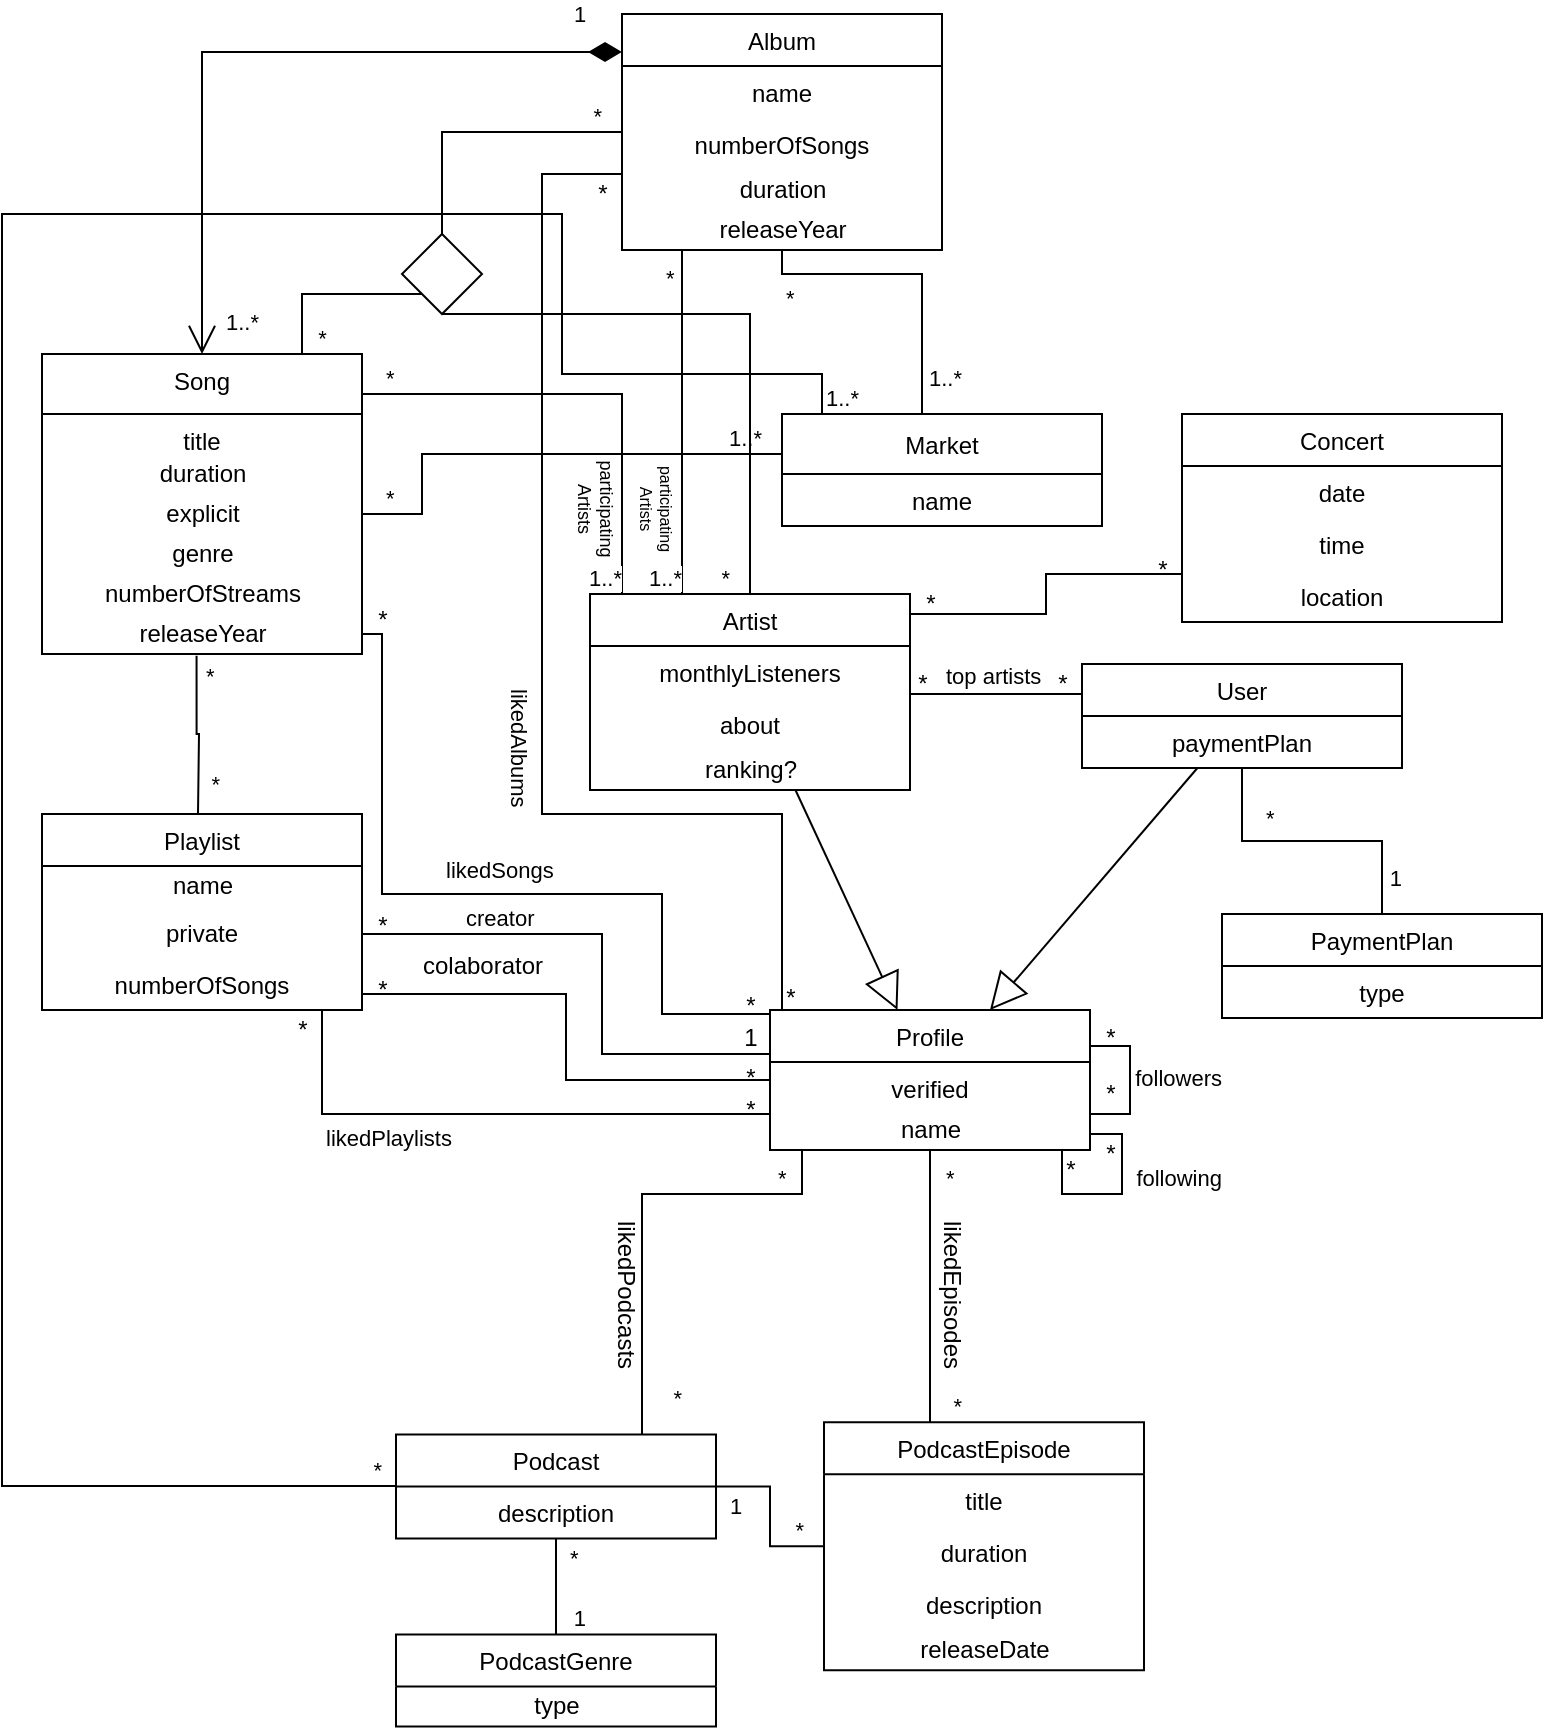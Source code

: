 <mxfile version="15.7.3" type="github">
  <diagram id="C5RBs43oDa-KdzZeNtuy" name="Page-1">
    <mxGraphModel dx="513" dy="275" grid="1" gridSize="10" guides="1" tooltips="1" connect="1" arrows="1" fold="1" page="1" pageScale="1" pageWidth="827" pageHeight="1169" math="0" shadow="0">
      <root>
        <mxCell id="WIyWlLk6GJQsqaUBKTNV-0" />
        <mxCell id="WIyWlLk6GJQsqaUBKTNV-1" parent="WIyWlLk6GJQsqaUBKTNV-0" />
        <mxCell id="zkfFHV4jXpPFQw0GAbJ--0" value="Song" style="swimlane;fontStyle=0;align=center;verticalAlign=top;childLayout=stackLayout;horizontal=1;startSize=30;horizontalStack=0;resizeParent=1;resizeLast=0;collapsible=1;marginBottom=0;rounded=0;shadow=0;strokeWidth=1;" parent="WIyWlLk6GJQsqaUBKTNV-1" vertex="1">
          <mxGeometry x="50" y="240" width="160" height="150" as="geometry">
            <mxRectangle x="40" y="40" width="160" height="26" as="alternateBounds" />
          </mxGeometry>
        </mxCell>
        <mxCell id="zkfFHV4jXpPFQw0GAbJ--1" value="title" style="text;align=center;verticalAlign=top;spacingLeft=4;spacingRight=4;overflow=hidden;rotatable=0;points=[[0,0.5],[1,0.5]];portConstraint=eastwest;" parent="zkfFHV4jXpPFQw0GAbJ--0" vertex="1">
          <mxGeometry y="30" width="160" height="20" as="geometry" />
        </mxCell>
        <mxCell id="M-XK-t2GSOMbPkWvGWRD-0" value="duration" style="text;html=1;align=center;verticalAlign=middle;resizable=0;points=[];autosize=1;strokeColor=none;fillColor=none;" vertex="1" parent="zkfFHV4jXpPFQw0GAbJ--0">
          <mxGeometry y="50" width="160" height="20" as="geometry" />
        </mxCell>
        <mxCell id="M-XK-t2GSOMbPkWvGWRD-2" value="explicit" style="text;html=1;align=center;verticalAlign=middle;resizable=0;points=[];autosize=1;strokeColor=none;fillColor=none;" vertex="1" parent="zkfFHV4jXpPFQw0GAbJ--0">
          <mxGeometry y="70" width="160" height="20" as="geometry" />
        </mxCell>
        <mxCell id="M-XK-t2GSOMbPkWvGWRD-3" value="genre" style="text;html=1;align=center;verticalAlign=middle;resizable=0;points=[];autosize=1;strokeColor=none;fillColor=none;" vertex="1" parent="zkfFHV4jXpPFQw0GAbJ--0">
          <mxGeometry y="90" width="160" height="20" as="geometry" />
        </mxCell>
        <mxCell id="M-XK-t2GSOMbPkWvGWRD-4" value="numberOfStreams" style="text;html=1;align=center;verticalAlign=middle;resizable=0;points=[];autosize=1;strokeColor=none;fillColor=none;" vertex="1" parent="zkfFHV4jXpPFQw0GAbJ--0">
          <mxGeometry y="110" width="160" height="20" as="geometry" />
        </mxCell>
        <mxCell id="M-XK-t2GSOMbPkWvGWRD-29" value="releaseYear" style="text;html=1;align=center;verticalAlign=middle;resizable=0;points=[];autosize=1;strokeColor=none;fillColor=none;" vertex="1" parent="zkfFHV4jXpPFQw0GAbJ--0">
          <mxGeometry y="130" width="160" height="20" as="geometry" />
        </mxCell>
        <mxCell id="M-XK-t2GSOMbPkWvGWRD-7" value="Market" style="swimlane;fontStyle=0;childLayout=stackLayout;horizontal=1;startSize=30;fillColor=none;horizontalStack=0;resizeParent=1;resizeParentMax=0;resizeLast=0;collapsible=1;marginBottom=0;align=center;" vertex="1" parent="WIyWlLk6GJQsqaUBKTNV-1">
          <mxGeometry x="420" y="270" width="160" height="56" as="geometry" />
        </mxCell>
        <mxCell id="M-XK-t2GSOMbPkWvGWRD-8" value="name" style="text;strokeColor=none;fillColor=none;align=center;verticalAlign=top;spacingLeft=4;spacingRight=4;overflow=hidden;rotatable=0;points=[[0,0.5],[1,0.5]];portConstraint=eastwest;" vertex="1" parent="M-XK-t2GSOMbPkWvGWRD-7">
          <mxGeometry y="30" width="160" height="26" as="geometry" />
        </mxCell>
        <mxCell id="M-XK-t2GSOMbPkWvGWRD-13" value="Album" style="swimlane;fontStyle=0;childLayout=stackLayout;horizontal=1;startSize=26;fillColor=none;horizontalStack=0;resizeParent=1;resizeParentMax=0;resizeLast=0;collapsible=1;marginBottom=0;align=center;" vertex="1" parent="WIyWlLk6GJQsqaUBKTNV-1">
          <mxGeometry x="340" y="70" width="160" height="118" as="geometry">
            <mxRectangle x="240" y="120" width="70" height="90" as="alternateBounds" />
          </mxGeometry>
        </mxCell>
        <mxCell id="M-XK-t2GSOMbPkWvGWRD-14" value="name" style="text;strokeColor=none;fillColor=none;align=center;verticalAlign=top;spacingLeft=4;spacingRight=4;overflow=hidden;rotatable=0;points=[[0,0.5],[1,0.5]];portConstraint=eastwest;" vertex="1" parent="M-XK-t2GSOMbPkWvGWRD-13">
          <mxGeometry y="26" width="160" height="26" as="geometry" />
        </mxCell>
        <mxCell id="M-XK-t2GSOMbPkWvGWRD-15" value="numberOfSongs" style="text;strokeColor=none;fillColor=none;align=center;verticalAlign=top;spacingLeft=4;spacingRight=4;overflow=hidden;rotatable=0;points=[[0,0.5],[1,0.5]];portConstraint=eastwest;" vertex="1" parent="M-XK-t2GSOMbPkWvGWRD-13">
          <mxGeometry y="52" width="160" height="26" as="geometry" />
        </mxCell>
        <mxCell id="M-XK-t2GSOMbPkWvGWRD-27" value="duration" style="text;html=1;align=center;verticalAlign=middle;resizable=0;points=[];autosize=1;strokeColor=none;fillColor=none;" vertex="1" parent="M-XK-t2GSOMbPkWvGWRD-13">
          <mxGeometry y="78" width="160" height="20" as="geometry" />
        </mxCell>
        <mxCell id="M-XK-t2GSOMbPkWvGWRD-30" value="releaseYear" style="text;html=1;align=center;verticalAlign=middle;resizable=0;points=[];autosize=1;strokeColor=none;fillColor=none;" vertex="1" parent="M-XK-t2GSOMbPkWvGWRD-13">
          <mxGeometry y="98" width="160" height="20" as="geometry" />
        </mxCell>
        <mxCell id="M-XK-t2GSOMbPkWvGWRD-18" value="Profile" style="swimlane;fontStyle=0;childLayout=stackLayout;horizontal=1;startSize=26;fillColor=none;horizontalStack=0;resizeParent=1;resizeParentMax=0;resizeLast=0;collapsible=1;marginBottom=0;align=center;" vertex="1" parent="WIyWlLk6GJQsqaUBKTNV-1">
          <mxGeometry x="414" y="568" width="160" height="70" as="geometry" />
        </mxCell>
        <mxCell id="M-XK-t2GSOMbPkWvGWRD-19" value="verified" style="text;strokeColor=none;fillColor=none;align=center;verticalAlign=top;spacingLeft=4;spacingRight=4;overflow=hidden;rotatable=0;points=[[0,0.5],[1,0.5]];portConstraint=eastwest;" vertex="1" parent="M-XK-t2GSOMbPkWvGWRD-18">
          <mxGeometry y="26" width="160" height="24" as="geometry" />
        </mxCell>
        <mxCell id="M-XK-t2GSOMbPkWvGWRD-26" value="name" style="text;html=1;align=center;verticalAlign=middle;resizable=0;points=[];autosize=1;strokeColor=none;fillColor=none;" vertex="1" parent="M-XK-t2GSOMbPkWvGWRD-18">
          <mxGeometry y="50" width="160" height="20" as="geometry" />
        </mxCell>
        <mxCell id="M-XK-t2GSOMbPkWvGWRD-22" value="Artist" style="swimlane;fontStyle=0;childLayout=stackLayout;horizontal=1;startSize=26;fillColor=none;horizontalStack=0;resizeParent=1;resizeParentMax=0;resizeLast=0;collapsible=1;marginBottom=0;align=center;" vertex="1" parent="WIyWlLk6GJQsqaUBKTNV-1">
          <mxGeometry x="324" y="360" width="160" height="98" as="geometry" />
        </mxCell>
        <mxCell id="M-XK-t2GSOMbPkWvGWRD-24" value="monthlyListeners" style="text;strokeColor=none;fillColor=none;align=center;verticalAlign=top;spacingLeft=4;spacingRight=4;overflow=hidden;rotatable=0;points=[[0,0.5],[1,0.5]];portConstraint=eastwest;" vertex="1" parent="M-XK-t2GSOMbPkWvGWRD-22">
          <mxGeometry y="26" width="160" height="26" as="geometry" />
        </mxCell>
        <mxCell id="M-XK-t2GSOMbPkWvGWRD-25" value="about" style="text;strokeColor=none;fillColor=none;align=center;verticalAlign=top;spacingLeft=4;spacingRight=4;overflow=hidden;rotatable=0;points=[[0,0.5],[1,0.5]];portConstraint=eastwest;" vertex="1" parent="M-XK-t2GSOMbPkWvGWRD-22">
          <mxGeometry y="52" width="160" height="26" as="geometry" />
        </mxCell>
        <mxCell id="M-XK-t2GSOMbPkWvGWRD-40" value="ranking?" style="text;html=1;align=center;verticalAlign=middle;resizable=0;points=[];autosize=1;strokeColor=none;fillColor=none;" vertex="1" parent="M-XK-t2GSOMbPkWvGWRD-22">
          <mxGeometry y="78" width="160" height="20" as="geometry" />
        </mxCell>
        <mxCell id="M-XK-t2GSOMbPkWvGWRD-36" value="User" style="swimlane;fontStyle=0;childLayout=stackLayout;horizontal=1;startSize=26;fillColor=none;horizontalStack=0;resizeParent=1;resizeParentMax=0;resizeLast=0;collapsible=1;marginBottom=0;align=center;" vertex="1" parent="WIyWlLk6GJQsqaUBKTNV-1">
          <mxGeometry x="570" y="395" width="160" height="52" as="geometry" />
        </mxCell>
        <mxCell id="M-XK-t2GSOMbPkWvGWRD-37" value="paymentPlan" style="text;strokeColor=none;fillColor=none;align=center;verticalAlign=top;spacingLeft=4;spacingRight=4;overflow=hidden;rotatable=0;points=[[0,0.5],[1,0.5]];portConstraint=eastwest;" vertex="1" parent="M-XK-t2GSOMbPkWvGWRD-36">
          <mxGeometry y="26" width="160" height="26" as="geometry" />
        </mxCell>
        <mxCell id="M-XK-t2GSOMbPkWvGWRD-44" value="Concert" style="swimlane;fontStyle=0;childLayout=stackLayout;horizontal=1;startSize=26;fillColor=none;horizontalStack=0;resizeParent=1;resizeParentMax=0;resizeLast=0;collapsible=1;marginBottom=0;align=center;" vertex="1" parent="WIyWlLk6GJQsqaUBKTNV-1">
          <mxGeometry x="620" y="270" width="160" height="104" as="geometry" />
        </mxCell>
        <mxCell id="M-XK-t2GSOMbPkWvGWRD-45" value="date" style="text;strokeColor=none;fillColor=none;align=center;verticalAlign=top;spacingLeft=4;spacingRight=4;overflow=hidden;rotatable=0;points=[[0,0.5],[1,0.5]];portConstraint=eastwest;" vertex="1" parent="M-XK-t2GSOMbPkWvGWRD-44">
          <mxGeometry y="26" width="160" height="26" as="geometry" />
        </mxCell>
        <mxCell id="M-XK-t2GSOMbPkWvGWRD-46" value="time" style="text;strokeColor=none;fillColor=none;align=center;verticalAlign=top;spacingLeft=4;spacingRight=4;overflow=hidden;rotatable=0;points=[[0,0.5],[1,0.5]];portConstraint=eastwest;" vertex="1" parent="M-XK-t2GSOMbPkWvGWRD-44">
          <mxGeometry y="52" width="160" height="26" as="geometry" />
        </mxCell>
        <mxCell id="M-XK-t2GSOMbPkWvGWRD-47" value="location" style="text;strokeColor=none;fillColor=none;align=center;verticalAlign=top;spacingLeft=4;spacingRight=4;overflow=hidden;rotatable=0;points=[[0,0.5],[1,0.5]];portConstraint=eastwest;" vertex="1" parent="M-XK-t2GSOMbPkWvGWRD-44">
          <mxGeometry y="78" width="160" height="26" as="geometry" />
        </mxCell>
        <mxCell id="M-XK-t2GSOMbPkWvGWRD-49" value="Playlist" style="swimlane;fontStyle=0;childLayout=stackLayout;horizontal=1;startSize=26;fillColor=none;horizontalStack=0;resizeParent=1;resizeParentMax=0;resizeLast=0;collapsible=1;marginBottom=0;align=center;" vertex="1" parent="WIyWlLk6GJQsqaUBKTNV-1">
          <mxGeometry x="50" y="470" width="160" height="98" as="geometry" />
        </mxCell>
        <mxCell id="M-XK-t2GSOMbPkWvGWRD-91" value="name" style="text;html=1;align=center;verticalAlign=middle;resizable=0;points=[];autosize=1;strokeColor=none;fillColor=none;" vertex="1" parent="M-XK-t2GSOMbPkWvGWRD-49">
          <mxGeometry y="26" width="160" height="20" as="geometry" />
        </mxCell>
        <mxCell id="M-XK-t2GSOMbPkWvGWRD-50" value="private" style="text;strokeColor=none;fillColor=none;align=center;verticalAlign=top;spacingLeft=4;spacingRight=4;overflow=hidden;rotatable=0;points=[[0,0.5],[1,0.5]];portConstraint=eastwest;" vertex="1" parent="M-XK-t2GSOMbPkWvGWRD-49">
          <mxGeometry y="46" width="160" height="26" as="geometry" />
        </mxCell>
        <mxCell id="M-XK-t2GSOMbPkWvGWRD-51" value="numberOfSongs" style="text;strokeColor=none;fillColor=none;align=center;verticalAlign=top;spacingLeft=4;spacingRight=4;overflow=hidden;rotatable=0;points=[[0,0.5],[1,0.5]];portConstraint=eastwest;" vertex="1" parent="M-XK-t2GSOMbPkWvGWRD-49">
          <mxGeometry y="72" width="160" height="26" as="geometry" />
        </mxCell>
        <mxCell id="M-XK-t2GSOMbPkWvGWRD-53" value="Podcast" style="swimlane;fontStyle=0;childLayout=stackLayout;horizontal=1;startSize=26;fillColor=none;horizontalStack=0;resizeParent=1;resizeParentMax=0;resizeLast=0;collapsible=1;marginBottom=0;align=center;" vertex="1" parent="WIyWlLk6GJQsqaUBKTNV-1">
          <mxGeometry x="227" y="780.19" width="160" height="52" as="geometry" />
        </mxCell>
        <mxCell id="M-XK-t2GSOMbPkWvGWRD-54" value="description" style="text;strokeColor=none;fillColor=none;align=center;verticalAlign=top;spacingLeft=4;spacingRight=4;overflow=hidden;rotatable=0;points=[[0,0.5],[1,0.5]];portConstraint=eastwest;" vertex="1" parent="M-XK-t2GSOMbPkWvGWRD-53">
          <mxGeometry y="26" width="160" height="26" as="geometry" />
        </mxCell>
        <mxCell id="M-XK-t2GSOMbPkWvGWRD-57" value="PodcastGenre" style="swimlane;fontStyle=0;childLayout=stackLayout;horizontal=1;startSize=26;fillColor=none;horizontalStack=0;resizeParent=1;resizeParentMax=0;resizeLast=0;collapsible=1;marginBottom=0;align=center;" vertex="1" parent="WIyWlLk6GJQsqaUBKTNV-1">
          <mxGeometry x="227" y="880.19" width="160" height="46" as="geometry" />
        </mxCell>
        <mxCell id="M-XK-t2GSOMbPkWvGWRD-66" value="type" style="text;html=1;align=center;verticalAlign=middle;resizable=0;points=[];autosize=1;strokeColor=none;fillColor=none;" vertex="1" parent="M-XK-t2GSOMbPkWvGWRD-57">
          <mxGeometry y="26" width="160" height="20" as="geometry" />
        </mxCell>
        <mxCell id="M-XK-t2GSOMbPkWvGWRD-61" value="PaymentPlan" style="swimlane;fontStyle=0;childLayout=stackLayout;horizontal=1;startSize=26;fillColor=none;horizontalStack=0;resizeParent=1;resizeParentMax=0;resizeLast=0;collapsible=1;marginBottom=0;align=center;" vertex="1" parent="WIyWlLk6GJQsqaUBKTNV-1">
          <mxGeometry x="640" y="520" width="160" height="52" as="geometry" />
        </mxCell>
        <mxCell id="M-XK-t2GSOMbPkWvGWRD-62" value="type" style="text;strokeColor=none;fillColor=none;align=center;verticalAlign=top;spacingLeft=4;spacingRight=4;overflow=hidden;rotatable=0;points=[[0,0.5],[1,0.5]];portConstraint=eastwest;" vertex="1" parent="M-XK-t2GSOMbPkWvGWRD-61">
          <mxGeometry y="26" width="160" height="26" as="geometry" />
        </mxCell>
        <mxCell id="M-XK-t2GSOMbPkWvGWRD-67" value="PodcastEpisode" style="swimlane;fontStyle=0;childLayout=stackLayout;horizontal=1;startSize=26;fillColor=none;horizontalStack=0;resizeParent=1;resizeParentMax=0;resizeLast=0;collapsible=1;marginBottom=0;align=center;" vertex="1" parent="WIyWlLk6GJQsqaUBKTNV-1">
          <mxGeometry x="441" y="774.07" width="160" height="124" as="geometry" />
        </mxCell>
        <mxCell id="M-XK-t2GSOMbPkWvGWRD-68" value="title" style="text;strokeColor=none;fillColor=none;align=center;verticalAlign=top;spacingLeft=4;spacingRight=4;overflow=hidden;rotatable=0;points=[[0,0.5],[1,0.5]];portConstraint=eastwest;" vertex="1" parent="M-XK-t2GSOMbPkWvGWRD-67">
          <mxGeometry y="26" width="160" height="26" as="geometry" />
        </mxCell>
        <mxCell id="M-XK-t2GSOMbPkWvGWRD-69" value="duration" style="text;strokeColor=none;fillColor=none;align=center;verticalAlign=top;spacingLeft=4;spacingRight=4;overflow=hidden;rotatable=0;points=[[0,0.5],[1,0.5]];portConstraint=eastwest;" vertex="1" parent="M-XK-t2GSOMbPkWvGWRD-67">
          <mxGeometry y="52" width="160" height="26" as="geometry" />
        </mxCell>
        <mxCell id="M-XK-t2GSOMbPkWvGWRD-70" value="description" style="text;strokeColor=none;fillColor=none;align=center;verticalAlign=top;spacingLeft=4;spacingRight=4;overflow=hidden;rotatable=0;points=[[0,0.5],[1,0.5]];portConstraint=eastwest;" vertex="1" parent="M-XK-t2GSOMbPkWvGWRD-67">
          <mxGeometry y="78" width="160" height="26" as="geometry" />
        </mxCell>
        <mxCell id="M-XK-t2GSOMbPkWvGWRD-71" value="releaseDate" style="text;html=1;align=center;verticalAlign=middle;resizable=0;points=[];autosize=1;strokeColor=none;fillColor=none;" vertex="1" parent="M-XK-t2GSOMbPkWvGWRD-67">
          <mxGeometry y="104" width="160" height="20" as="geometry" />
        </mxCell>
        <mxCell id="M-XK-t2GSOMbPkWvGWRD-72" value="1" style="endArrow=open;html=1;endSize=12;startArrow=diamondThin;startSize=14;startFill=1;edgeStyle=orthogonalEdgeStyle;align=left;verticalAlign=bottom;rounded=0;" edge="1" parent="WIyWlLk6GJQsqaUBKTNV-1" source="M-XK-t2GSOMbPkWvGWRD-13" target="zkfFHV4jXpPFQw0GAbJ--0">
          <mxGeometry x="-0.857" y="-10" relative="1" as="geometry">
            <mxPoint x="300" y="130" as="sourcePoint" />
            <mxPoint x="50" y="180" as="targetPoint" />
            <Array as="points">
              <mxPoint x="130" y="89" />
            </Array>
            <mxPoint as="offset" />
          </mxGeometry>
        </mxCell>
        <mxCell id="M-XK-t2GSOMbPkWvGWRD-74" value="&lt;span style=&quot;color: rgb(0 , 0 , 0) ; font-family: &amp;#34;helvetica&amp;#34; ; font-size: 11px ; font-style: normal ; font-weight: 400 ; letter-spacing: normal ; text-align: left ; text-indent: 0px ; text-transform: none ; word-spacing: 0px ; background-color: rgb(255 , 255 , 255) ; display: inline ; float: none&quot;&gt;1..*&lt;/span&gt;" style="text;whiteSpace=wrap;html=1;" vertex="1" parent="WIyWlLk6GJQsqaUBKTNV-1">
          <mxGeometry x="140" y="210" width="10" height="20" as="geometry" />
        </mxCell>
        <mxCell id="M-XK-t2GSOMbPkWvGWRD-79" value="" style="endArrow=none;html=1;edgeStyle=orthogonalEdgeStyle;rounded=0;align=center;" edge="1" parent="WIyWlLk6GJQsqaUBKTNV-1" source="zkfFHV4jXpPFQw0GAbJ--0" target="M-XK-t2GSOMbPkWvGWRD-7">
          <mxGeometry relative="1" as="geometry">
            <mxPoint x="220" y="320" as="sourcePoint" />
            <mxPoint x="460" y="290" as="targetPoint" />
            <Array as="points">
              <mxPoint x="240" y="320" />
              <mxPoint x="240" y="290" />
            </Array>
          </mxGeometry>
        </mxCell>
        <mxCell id="M-XK-t2GSOMbPkWvGWRD-80" value="*" style="edgeLabel;resizable=0;html=1;align=left;verticalAlign=bottom;" connectable="0" vertex="1" parent="M-XK-t2GSOMbPkWvGWRD-79">
          <mxGeometry x="-1" relative="1" as="geometry">
            <mxPoint x="10" as="offset" />
          </mxGeometry>
        </mxCell>
        <mxCell id="M-XK-t2GSOMbPkWvGWRD-81" value="1..*" style="edgeLabel;resizable=0;html=1;align=right;verticalAlign=bottom;" connectable="0" vertex="1" parent="M-XK-t2GSOMbPkWvGWRD-79">
          <mxGeometry x="1" relative="1" as="geometry">
            <mxPoint x="-10" as="offset" />
          </mxGeometry>
        </mxCell>
        <mxCell id="M-XK-t2GSOMbPkWvGWRD-82" value="" style="endArrow=none;html=1;edgeStyle=orthogonalEdgeStyle;rounded=0;align=center;" edge="1" parent="WIyWlLk6GJQsqaUBKTNV-1" source="M-XK-t2GSOMbPkWvGWRD-13" target="M-XK-t2GSOMbPkWvGWRD-7">
          <mxGeometry relative="1" as="geometry">
            <mxPoint x="420" y="190" as="sourcePoint" />
            <mxPoint x="420" y="290" as="targetPoint" />
            <Array as="points">
              <mxPoint x="420" y="200" />
              <mxPoint x="490" y="200" />
            </Array>
          </mxGeometry>
        </mxCell>
        <mxCell id="M-XK-t2GSOMbPkWvGWRD-83" value="*" style="edgeLabel;resizable=0;html=1;align=left;verticalAlign=bottom;" connectable="0" vertex="1" parent="M-XK-t2GSOMbPkWvGWRD-82">
          <mxGeometry x="-1" relative="1" as="geometry">
            <mxPoint y="32" as="offset" />
          </mxGeometry>
        </mxCell>
        <mxCell id="M-XK-t2GSOMbPkWvGWRD-84" value="1..*" style="edgeLabel;resizable=0;html=1;align=right;verticalAlign=bottom;" connectable="0" vertex="1" parent="M-XK-t2GSOMbPkWvGWRD-82">
          <mxGeometry x="1" relative="1" as="geometry">
            <mxPoint x="20" y="-10" as="offset" />
          </mxGeometry>
        </mxCell>
        <mxCell id="M-XK-t2GSOMbPkWvGWRD-88" value="" style="endArrow=none;html=1;edgeStyle=orthogonalEdgeStyle;rounded=0;align=center;exitX=0.483;exitY=1.043;exitDx=0;exitDy=0;exitPerimeter=0;" edge="1" parent="WIyWlLk6GJQsqaUBKTNV-1" source="M-XK-t2GSOMbPkWvGWRD-29">
          <mxGeometry relative="1" as="geometry">
            <mxPoint x="30" y="430" as="sourcePoint" />
            <mxPoint x="128" y="470" as="targetPoint" />
          </mxGeometry>
        </mxCell>
        <mxCell id="M-XK-t2GSOMbPkWvGWRD-89" value="*" style="edgeLabel;resizable=0;html=1;align=left;verticalAlign=bottom;" connectable="0" vertex="1" parent="M-XK-t2GSOMbPkWvGWRD-88">
          <mxGeometry x="-1" relative="1" as="geometry">
            <mxPoint x="3" y="19" as="offset" />
          </mxGeometry>
        </mxCell>
        <mxCell id="M-XK-t2GSOMbPkWvGWRD-90" value="*" style="edgeLabel;resizable=0;html=1;align=right;verticalAlign=bottom;" connectable="0" vertex="1" parent="M-XK-t2GSOMbPkWvGWRD-88">
          <mxGeometry x="1" relative="1" as="geometry">
            <mxPoint x="12" y="-7" as="offset" />
          </mxGeometry>
        </mxCell>
        <mxCell id="M-XK-t2GSOMbPkWvGWRD-92" value="" style="rhombus;whiteSpace=wrap;html=1;align=center;" vertex="1" parent="WIyWlLk6GJQsqaUBKTNV-1">
          <mxGeometry x="230" y="180" width="40" height="40" as="geometry" />
        </mxCell>
        <mxCell id="M-XK-t2GSOMbPkWvGWRD-93" value="" style="endArrow=none;html=1;edgeStyle=orthogonalEdgeStyle;rounded=0;align=center;exitX=0.5;exitY=0;exitDx=0;exitDy=0;" edge="1" parent="WIyWlLk6GJQsqaUBKTNV-1" source="M-XK-t2GSOMbPkWvGWRD-92" target="M-XK-t2GSOMbPkWvGWRD-13">
          <mxGeometry relative="1" as="geometry">
            <mxPoint x="160" y="140" as="sourcePoint" />
            <mxPoint x="310" y="140" as="targetPoint" />
          </mxGeometry>
        </mxCell>
        <mxCell id="M-XK-t2GSOMbPkWvGWRD-95" value="*" style="edgeLabel;resizable=0;html=1;align=right;verticalAlign=bottom;" connectable="0" vertex="1" parent="M-XK-t2GSOMbPkWvGWRD-93">
          <mxGeometry x="1" relative="1" as="geometry">
            <mxPoint x="-10" as="offset" />
          </mxGeometry>
        </mxCell>
        <mxCell id="M-XK-t2GSOMbPkWvGWRD-96" value="" style="endArrow=none;html=1;edgeStyle=orthogonalEdgeStyle;rounded=0;align=center;entryX=0.5;entryY=0;entryDx=0;entryDy=0;" edge="1" parent="WIyWlLk6GJQsqaUBKTNV-1" source="M-XK-t2GSOMbPkWvGWRD-92" target="M-XK-t2GSOMbPkWvGWRD-22">
          <mxGeometry relative="1" as="geometry">
            <mxPoint x="270" y="230" as="sourcePoint" />
            <mxPoint x="430" y="230" as="targetPoint" />
            <Array as="points">
              <mxPoint x="404" y="220" />
            </Array>
          </mxGeometry>
        </mxCell>
        <mxCell id="M-XK-t2GSOMbPkWvGWRD-98" value="*" style="edgeLabel;resizable=0;html=1;align=right;verticalAlign=bottom;" connectable="0" vertex="1" parent="M-XK-t2GSOMbPkWvGWRD-96">
          <mxGeometry x="1" relative="1" as="geometry">
            <mxPoint x="-10" as="offset" />
          </mxGeometry>
        </mxCell>
        <mxCell id="M-XK-t2GSOMbPkWvGWRD-99" value="" style="endArrow=none;html=1;edgeStyle=orthogonalEdgeStyle;rounded=0;align=center;" edge="1" parent="WIyWlLk6GJQsqaUBKTNV-1" source="zkfFHV4jXpPFQw0GAbJ--0" target="M-XK-t2GSOMbPkWvGWRD-92">
          <mxGeometry relative="1" as="geometry">
            <mxPoint x="140" y="110" as="sourcePoint" />
            <mxPoint x="300" y="110" as="targetPoint" />
            <Array as="points">
              <mxPoint x="180" y="210" />
            </Array>
          </mxGeometry>
        </mxCell>
        <mxCell id="M-XK-t2GSOMbPkWvGWRD-100" value="&amp;nbsp; *" style="edgeLabel;resizable=0;html=1;align=left;verticalAlign=bottom;" connectable="0" vertex="1" parent="M-XK-t2GSOMbPkWvGWRD-99">
          <mxGeometry x="-1" relative="1" as="geometry">
            <mxPoint as="offset" />
          </mxGeometry>
        </mxCell>
        <mxCell id="M-XK-t2GSOMbPkWvGWRD-102" value="" style="endArrow=block;endSize=16;endFill=0;html=1;rounded=0;align=center;" edge="1" parent="WIyWlLk6GJQsqaUBKTNV-1" source="M-XK-t2GSOMbPkWvGWRD-22" target="M-XK-t2GSOMbPkWvGWRD-18">
          <mxGeometry x="-0.216" y="-35" width="160" relative="1" as="geometry">
            <mxPoint x="370" y="500" as="sourcePoint" />
            <mxPoint x="510" y="530" as="targetPoint" />
            <mxPoint as="offset" />
          </mxGeometry>
        </mxCell>
        <mxCell id="M-XK-t2GSOMbPkWvGWRD-103" value="" style="endArrow=block;endSize=16;endFill=0;html=1;rounded=0;align=center;" edge="1" parent="WIyWlLk6GJQsqaUBKTNV-1" source="M-XK-t2GSOMbPkWvGWRD-36" target="M-XK-t2GSOMbPkWvGWRD-18">
          <mxGeometry x="-0.108" y="42" width="160" relative="1" as="geometry">
            <mxPoint x="330" y="520" as="sourcePoint" />
            <mxPoint x="490" y="570" as="targetPoint" />
            <mxPoint as="offset" />
          </mxGeometry>
        </mxCell>
        <mxCell id="M-XK-t2GSOMbPkWvGWRD-104" value="" style="endArrow=none;html=1;edgeStyle=orthogonalEdgeStyle;rounded=0;align=center;" edge="1" parent="WIyWlLk6GJQsqaUBKTNV-1" source="M-XK-t2GSOMbPkWvGWRD-22" target="M-XK-t2GSOMbPkWvGWRD-36">
          <mxGeometry relative="1" as="geometry">
            <mxPoint x="470" y="420.8" as="sourcePoint" />
            <mxPoint x="630" y="420.8" as="targetPoint" />
            <Array as="points">
              <mxPoint x="530" y="410" />
              <mxPoint x="530" y="410" />
            </Array>
          </mxGeometry>
        </mxCell>
        <mxCell id="M-XK-t2GSOMbPkWvGWRD-105" value="top artists" style="edgeLabel;resizable=0;html=1;align=left;verticalAlign=bottom;" connectable="0" vertex="1" parent="M-XK-t2GSOMbPkWvGWRD-104">
          <mxGeometry x="-1" relative="1" as="geometry">
            <mxPoint x="16" y="-1" as="offset" />
          </mxGeometry>
        </mxCell>
        <mxCell id="M-XK-t2GSOMbPkWvGWRD-107" value="*" style="text;html=1;align=center;verticalAlign=middle;resizable=0;points=[];autosize=1;strokeColor=none;fillColor=none;" vertex="1" parent="WIyWlLk6GJQsqaUBKTNV-1">
          <mxGeometry x="480" y="395" width="20" height="20" as="geometry" />
        </mxCell>
        <mxCell id="M-XK-t2GSOMbPkWvGWRD-108" value="*" style="text;html=1;align=center;verticalAlign=middle;resizable=0;points=[];autosize=1;strokeColor=none;fillColor=none;" vertex="1" parent="WIyWlLk6GJQsqaUBKTNV-1">
          <mxGeometry x="550" y="395" width="20" height="20" as="geometry" />
        </mxCell>
        <mxCell id="M-XK-t2GSOMbPkWvGWRD-109" value="" style="endArrow=none;html=1;edgeStyle=orthogonalEdgeStyle;rounded=0;align=center;" edge="1" parent="WIyWlLk6GJQsqaUBKTNV-1" source="M-XK-t2GSOMbPkWvGWRD-36" target="M-XK-t2GSOMbPkWvGWRD-61">
          <mxGeometry relative="1" as="geometry">
            <mxPoint x="630" y="500" as="sourcePoint" />
            <mxPoint x="790" y="500" as="targetPoint" />
          </mxGeometry>
        </mxCell>
        <mxCell id="M-XK-t2GSOMbPkWvGWRD-110" value="*" style="edgeLabel;resizable=0;html=1;align=left;verticalAlign=bottom;" connectable="0" vertex="1" parent="M-XK-t2GSOMbPkWvGWRD-109">
          <mxGeometry x="-1" relative="1" as="geometry">
            <mxPoint x="10" y="33" as="offset" />
          </mxGeometry>
        </mxCell>
        <mxCell id="M-XK-t2GSOMbPkWvGWRD-111" value="1" style="edgeLabel;resizable=0;html=1;align=right;verticalAlign=bottom;" connectable="0" vertex="1" parent="M-XK-t2GSOMbPkWvGWRD-109">
          <mxGeometry x="1" relative="1" as="geometry">
            <mxPoint x="10" y="-10" as="offset" />
          </mxGeometry>
        </mxCell>
        <mxCell id="M-XK-t2GSOMbPkWvGWRD-112" value="" style="endArrow=none;html=1;edgeStyle=orthogonalEdgeStyle;rounded=0;align=center;" edge="1" parent="WIyWlLk6GJQsqaUBKTNV-1" source="M-XK-t2GSOMbPkWvGWRD-18" target="M-XK-t2GSOMbPkWvGWRD-18">
          <mxGeometry relative="1" as="geometry">
            <mxPoint x="590" y="610" as="sourcePoint" />
            <mxPoint x="750" y="610" as="targetPoint" />
            <Array as="points">
              <mxPoint x="594" y="620" />
            </Array>
          </mxGeometry>
        </mxCell>
        <mxCell id="M-XK-t2GSOMbPkWvGWRD-114" value="followers" style="edgeLabel;resizable=0;html=1;align=right;verticalAlign=bottom;" connectable="0" vertex="1" parent="M-XK-t2GSOMbPkWvGWRD-112">
          <mxGeometry x="1" relative="1" as="geometry">
            <mxPoint x="66" y="-10" as="offset" />
          </mxGeometry>
        </mxCell>
        <mxCell id="M-XK-t2GSOMbPkWvGWRD-118" value="" style="endArrow=none;html=1;edgeStyle=orthogonalEdgeStyle;rounded=0;align=center;" edge="1" parent="WIyWlLk6GJQsqaUBKTNV-1" source="M-XK-t2GSOMbPkWvGWRD-18" target="M-XK-t2GSOMbPkWvGWRD-18">
          <mxGeometry relative="1" as="geometry">
            <mxPoint x="560" y="700" as="sourcePoint" />
            <mxPoint x="720" y="700" as="targetPoint" />
            <Array as="points">
              <mxPoint x="590" y="630" />
              <mxPoint x="590" y="660" />
              <mxPoint x="560" y="660" />
            </Array>
          </mxGeometry>
        </mxCell>
        <mxCell id="M-XK-t2GSOMbPkWvGWRD-120" value="following" style="edgeLabel;resizable=0;html=1;align=right;verticalAlign=bottom;" connectable="0" vertex="1" parent="M-XK-t2GSOMbPkWvGWRD-118">
          <mxGeometry x="1" relative="1" as="geometry">
            <mxPoint x="80" y="22" as="offset" />
          </mxGeometry>
        </mxCell>
        <mxCell id="M-XK-t2GSOMbPkWvGWRD-122" value="*" style="text;html=1;align=center;verticalAlign=middle;resizable=0;points=[];autosize=1;strokeColor=none;fillColor=none;" vertex="1" parent="WIyWlLk6GJQsqaUBKTNV-1">
          <mxGeometry x="574" y="600" width="20" height="20" as="geometry" />
        </mxCell>
        <mxCell id="M-XK-t2GSOMbPkWvGWRD-123" value="*" style="text;html=1;align=center;verticalAlign=middle;resizable=0;points=[];autosize=1;strokeColor=none;fillColor=none;" vertex="1" parent="WIyWlLk6GJQsqaUBKTNV-1">
          <mxGeometry x="574" y="572" width="20" height="20" as="geometry" />
        </mxCell>
        <mxCell id="M-XK-t2GSOMbPkWvGWRD-124" value="*" style="text;html=1;align=center;verticalAlign=middle;resizable=0;points=[];autosize=1;strokeColor=none;fillColor=none;" vertex="1" parent="WIyWlLk6GJQsqaUBKTNV-1">
          <mxGeometry x="574" y="630" width="20" height="20" as="geometry" />
        </mxCell>
        <mxCell id="M-XK-t2GSOMbPkWvGWRD-125" value="*" style="text;html=1;align=center;verticalAlign=middle;resizable=0;points=[];autosize=1;strokeColor=none;fillColor=none;" vertex="1" parent="WIyWlLk6GJQsqaUBKTNV-1">
          <mxGeometry x="554" y="638" width="20" height="20" as="geometry" />
        </mxCell>
        <mxCell id="M-XK-t2GSOMbPkWvGWRD-126" value="" style="endArrow=none;html=1;edgeStyle=orthogonalEdgeStyle;rounded=0;align=center;" edge="1" parent="WIyWlLk6GJQsqaUBKTNV-1" source="M-XK-t2GSOMbPkWvGWRD-49" target="M-XK-t2GSOMbPkWvGWRD-18">
          <mxGeometry relative="1" as="geometry">
            <mxPoint x="170" y="658" as="sourcePoint" />
            <mxPoint x="330" y="658" as="targetPoint" />
            <Array as="points">
              <mxPoint x="330" y="530" />
              <mxPoint x="330" y="590" />
            </Array>
          </mxGeometry>
        </mxCell>
        <mxCell id="M-XK-t2GSOMbPkWvGWRD-127" value="creator" style="edgeLabel;resizable=0;html=1;align=left;verticalAlign=bottom;" connectable="0" vertex="1" parent="M-XK-t2GSOMbPkWvGWRD-126">
          <mxGeometry x="-1" relative="1" as="geometry">
            <mxPoint x="50" as="offset" />
          </mxGeometry>
        </mxCell>
        <mxCell id="M-XK-t2GSOMbPkWvGWRD-129" value="" style="endArrow=none;html=1;edgeStyle=orthogonalEdgeStyle;rounded=0;align=center;" edge="1" parent="WIyWlLk6GJQsqaUBKTNV-1" source="M-XK-t2GSOMbPkWvGWRD-49" target="M-XK-t2GSOMbPkWvGWRD-18">
          <mxGeometry relative="1" as="geometry">
            <mxPoint x="170" y="639.66" as="sourcePoint" />
            <mxPoint x="330" y="639.66" as="targetPoint" />
            <Array as="points">
              <mxPoint x="312" y="560" />
              <mxPoint x="312" y="603" />
            </Array>
          </mxGeometry>
        </mxCell>
        <mxCell id="M-XK-t2GSOMbPkWvGWRD-132" value="" style="endArrow=none;html=1;edgeStyle=orthogonalEdgeStyle;rounded=0;align=center;" edge="1" parent="WIyWlLk6GJQsqaUBKTNV-1" source="M-XK-t2GSOMbPkWvGWRD-49" target="M-XK-t2GSOMbPkWvGWRD-18">
          <mxGeometry relative="1" as="geometry">
            <mxPoint x="180" y="650" as="sourcePoint" />
            <mxPoint x="340" y="650" as="targetPoint" />
            <Array as="points">
              <mxPoint x="190" y="620" />
            </Array>
          </mxGeometry>
        </mxCell>
        <mxCell id="M-XK-t2GSOMbPkWvGWRD-133" value="likedPlaylists" style="edgeLabel;resizable=0;html=1;align=left;verticalAlign=bottom;" connectable="0" vertex="1" parent="M-XK-t2GSOMbPkWvGWRD-132">
          <mxGeometry x="-1" relative="1" as="geometry">
            <mxPoint y="72" as="offset" />
          </mxGeometry>
        </mxCell>
        <mxCell id="M-XK-t2GSOMbPkWvGWRD-135" value="" style="endArrow=none;html=1;edgeStyle=orthogonalEdgeStyle;rounded=0;align=center;" edge="1" parent="WIyWlLk6GJQsqaUBKTNV-1" source="zkfFHV4jXpPFQw0GAbJ--0" target="M-XK-t2GSOMbPkWvGWRD-18">
          <mxGeometry relative="1" as="geometry">
            <mxPoint x="234" y="490" as="sourcePoint" />
            <mxPoint x="394" y="490" as="targetPoint" />
            <Array as="points">
              <mxPoint x="220" y="380" />
              <mxPoint x="220" y="510" />
              <mxPoint x="360" y="510" />
              <mxPoint x="360" y="570" />
            </Array>
          </mxGeometry>
        </mxCell>
        <mxCell id="M-XK-t2GSOMbPkWvGWRD-136" value="likedSongs" style="edgeLabel;resizable=0;html=1;align=left;verticalAlign=bottom;" connectable="0" vertex="1" parent="M-XK-t2GSOMbPkWvGWRD-135">
          <mxGeometry x="-1" relative="1" as="geometry">
            <mxPoint x="40" y="126" as="offset" />
          </mxGeometry>
        </mxCell>
        <mxCell id="M-XK-t2GSOMbPkWvGWRD-138" value="" style="endArrow=none;html=1;edgeStyle=orthogonalEdgeStyle;rounded=0;align=center;" edge="1" parent="WIyWlLk6GJQsqaUBKTNV-1" source="M-XK-t2GSOMbPkWvGWRD-13" target="M-XK-t2GSOMbPkWvGWRD-18">
          <mxGeometry relative="1" as="geometry">
            <mxPoint x="270" y="480" as="sourcePoint" />
            <mxPoint x="430" y="480" as="targetPoint" />
            <Array as="points">
              <mxPoint x="300" y="150" />
              <mxPoint x="300" y="470" />
              <mxPoint x="420" y="470" />
            </Array>
          </mxGeometry>
        </mxCell>
        <mxCell id="M-XK-t2GSOMbPkWvGWRD-139" value="likedAlbums" style="edgeLabel;resizable=0;html=1;align=left;verticalAlign=bottom;rotation=90;" connectable="0" vertex="1" parent="M-XK-t2GSOMbPkWvGWRD-138">
          <mxGeometry x="-1" relative="1" as="geometry">
            <mxPoint x="-60" y="255" as="offset" />
          </mxGeometry>
        </mxCell>
        <mxCell id="M-XK-t2GSOMbPkWvGWRD-144" value="*" style="text;html=1;align=center;verticalAlign=middle;resizable=0;points=[];autosize=1;strokeColor=none;fillColor=none;" vertex="1" parent="WIyWlLk6GJQsqaUBKTNV-1">
          <mxGeometry x="210" y="516" width="20" height="20" as="geometry" />
        </mxCell>
        <mxCell id="M-XK-t2GSOMbPkWvGWRD-145" value="1" style="text;html=1;align=center;verticalAlign=middle;resizable=0;points=[];autosize=1;strokeColor=none;fillColor=none;" vertex="1" parent="WIyWlLk6GJQsqaUBKTNV-1">
          <mxGeometry x="394" y="572" width="20" height="20" as="geometry" />
        </mxCell>
        <mxCell id="M-XK-t2GSOMbPkWvGWRD-146" value="*" style="text;html=1;align=center;verticalAlign=middle;resizable=0;points=[];autosize=1;strokeColor=none;fillColor=none;" vertex="1" parent="WIyWlLk6GJQsqaUBKTNV-1">
          <mxGeometry x="210" y="548" width="20" height="20" as="geometry" />
        </mxCell>
        <mxCell id="M-XK-t2GSOMbPkWvGWRD-147" value="*" style="text;html=1;align=center;verticalAlign=middle;resizable=0;points=[];autosize=1;strokeColor=none;fillColor=none;" vertex="1" parent="WIyWlLk6GJQsqaUBKTNV-1">
          <mxGeometry x="394" y="592.49" width="20" height="20" as="geometry" />
        </mxCell>
        <mxCell id="M-XK-t2GSOMbPkWvGWRD-152" value="colaborator&lt;br&gt;" style="text;html=1;align=center;verticalAlign=middle;resizable=0;points=[];autosize=1;strokeColor=none;fillColor=none;" vertex="1" parent="WIyWlLk6GJQsqaUBKTNV-1">
          <mxGeometry x="230" y="536" width="80" height="20" as="geometry" />
        </mxCell>
        <mxCell id="M-XK-t2GSOMbPkWvGWRD-153" value="*" style="text;html=1;align=center;verticalAlign=middle;resizable=0;points=[];autosize=1;strokeColor=none;fillColor=none;" vertex="1" parent="WIyWlLk6GJQsqaUBKTNV-1">
          <mxGeometry x="170" y="568" width="20" height="20" as="geometry" />
        </mxCell>
        <mxCell id="M-XK-t2GSOMbPkWvGWRD-154" value="&lt;br&gt;*" style="text;html=1;align=center;verticalAlign=middle;resizable=0;points=[];autosize=1;strokeColor=none;fillColor=none;" vertex="1" parent="WIyWlLk6GJQsqaUBKTNV-1">
          <mxGeometry x="394" y="595" width="20" height="30" as="geometry" />
        </mxCell>
        <mxCell id="M-XK-t2GSOMbPkWvGWRD-155" value="*" style="text;html=1;align=center;verticalAlign=middle;resizable=0;points=[];autosize=1;strokeColor=none;fillColor=none;" vertex="1" parent="WIyWlLk6GJQsqaUBKTNV-1">
          <mxGeometry x="394" y="556" width="20" height="20" as="geometry" />
        </mxCell>
        <mxCell id="M-XK-t2GSOMbPkWvGWRD-156" value="&lt;br&gt;*" style="text;html=1;align=center;verticalAlign=middle;resizable=0;points=[];autosize=1;strokeColor=none;fillColor=none;" vertex="1" parent="WIyWlLk6GJQsqaUBKTNV-1">
          <mxGeometry x="210" y="350" width="20" height="30" as="geometry" />
        </mxCell>
        <mxCell id="M-XK-t2GSOMbPkWvGWRD-157" value="*" style="text;html=1;align=center;verticalAlign=middle;resizable=0;points=[];autosize=1;strokeColor=none;fillColor=none;" vertex="1" parent="WIyWlLk6GJQsqaUBKTNV-1">
          <mxGeometry x="414" y="552" width="20" height="20" as="geometry" />
        </mxCell>
        <mxCell id="M-XK-t2GSOMbPkWvGWRD-158" value="*" style="text;html=1;align=center;verticalAlign=middle;resizable=0;points=[];autosize=1;strokeColor=none;fillColor=none;" vertex="1" parent="WIyWlLk6GJQsqaUBKTNV-1">
          <mxGeometry x="320" y="150" width="20" height="20" as="geometry" />
        </mxCell>
        <mxCell id="M-XK-t2GSOMbPkWvGWRD-159" value="" style="endArrow=none;html=1;edgeStyle=orthogonalEdgeStyle;rounded=0;align=center;" edge="1" parent="WIyWlLk6GJQsqaUBKTNV-1" source="M-XK-t2GSOMbPkWvGWRD-22" target="M-XK-t2GSOMbPkWvGWRD-44">
          <mxGeometry relative="1" as="geometry">
            <mxPoint x="440" y="350" as="sourcePoint" />
            <mxPoint x="600" y="350" as="targetPoint" />
            <Array as="points">
              <mxPoint x="552" y="370" />
              <mxPoint x="552" y="350" />
            </Array>
          </mxGeometry>
        </mxCell>
        <mxCell id="M-XK-t2GSOMbPkWvGWRD-162" value="&lt;br&gt;*" style="text;html=1;align=center;verticalAlign=middle;resizable=0;points=[];autosize=1;strokeColor=none;fillColor=none;" vertex="1" parent="WIyWlLk6GJQsqaUBKTNV-1">
          <mxGeometry x="600" y="325" width="20" height="30" as="geometry" />
        </mxCell>
        <mxCell id="M-XK-t2GSOMbPkWvGWRD-163" value="*" style="text;html=1;align=center;verticalAlign=middle;resizable=0;points=[];autosize=1;strokeColor=none;fillColor=none;" vertex="1" parent="WIyWlLk6GJQsqaUBKTNV-1">
          <mxGeometry x="484" y="355" width="20" height="20" as="geometry" />
        </mxCell>
        <mxCell id="M-XK-t2GSOMbPkWvGWRD-171" value="" style="endArrow=none;html=1;edgeStyle=orthogonalEdgeStyle;rounded=0;align=center;" edge="1" parent="WIyWlLk6GJQsqaUBKTNV-1" source="M-XK-t2GSOMbPkWvGWRD-53" target="M-XK-t2GSOMbPkWvGWRD-67">
          <mxGeometry relative="1" as="geometry">
            <mxPoint x="372" y="880.19" as="sourcePoint" />
            <mxPoint x="532" y="880.19" as="targetPoint" />
          </mxGeometry>
        </mxCell>
        <mxCell id="M-XK-t2GSOMbPkWvGWRD-172" value="1" style="edgeLabel;resizable=0;html=1;align=left;verticalAlign=bottom;" connectable="0" vertex="1" parent="M-XK-t2GSOMbPkWvGWRD-171">
          <mxGeometry x="-1" relative="1" as="geometry">
            <mxPoint x="5" y="18" as="offset" />
          </mxGeometry>
        </mxCell>
        <mxCell id="M-XK-t2GSOMbPkWvGWRD-173" value="*" style="edgeLabel;resizable=0;html=1;align=right;verticalAlign=bottom;" connectable="0" vertex="1" parent="M-XK-t2GSOMbPkWvGWRD-171">
          <mxGeometry x="1" relative="1" as="geometry">
            <mxPoint x="-10" as="offset" />
          </mxGeometry>
        </mxCell>
        <mxCell id="M-XK-t2GSOMbPkWvGWRD-175" value="" style="endArrow=none;html=1;edgeStyle=orthogonalEdgeStyle;rounded=0;align=center;" edge="1" parent="WIyWlLk6GJQsqaUBKTNV-1" source="M-XK-t2GSOMbPkWvGWRD-53" target="M-XK-t2GSOMbPkWvGWRD-57">
          <mxGeometry relative="1" as="geometry">
            <mxPoint x="227" y="860.19" as="sourcePoint" />
            <mxPoint x="387" y="860.19" as="targetPoint" />
          </mxGeometry>
        </mxCell>
        <mxCell id="M-XK-t2GSOMbPkWvGWRD-176" value="*" style="edgeLabel;resizable=0;html=1;align=left;verticalAlign=bottom;" connectable="0" vertex="1" parent="M-XK-t2GSOMbPkWvGWRD-175">
          <mxGeometry x="-1" relative="1" as="geometry">
            <mxPoint x="5" y="18" as="offset" />
          </mxGeometry>
        </mxCell>
        <mxCell id="M-XK-t2GSOMbPkWvGWRD-177" value="1" style="edgeLabel;resizable=0;html=1;align=right;verticalAlign=bottom;" connectable="0" vertex="1" parent="M-XK-t2GSOMbPkWvGWRD-175">
          <mxGeometry x="1" relative="1" as="geometry">
            <mxPoint x="15" as="offset" />
          </mxGeometry>
        </mxCell>
        <mxCell id="M-XK-t2GSOMbPkWvGWRD-178" value="" style="endArrow=none;html=1;edgeStyle=orthogonalEdgeStyle;rounded=0;align=center;" edge="1" parent="WIyWlLk6GJQsqaUBKTNV-1" source="M-XK-t2GSOMbPkWvGWRD-18" target="M-XK-t2GSOMbPkWvGWRD-53">
          <mxGeometry relative="1" as="geometry">
            <mxPoint x="430" y="680" as="sourcePoint" />
            <mxPoint x="440" y="730" as="targetPoint" />
            <Array as="points">
              <mxPoint x="430" y="660" />
              <mxPoint x="350" y="660" />
            </Array>
          </mxGeometry>
        </mxCell>
        <mxCell id="M-XK-t2GSOMbPkWvGWRD-179" value="*" style="edgeLabel;resizable=0;html=1;align=left;verticalAlign=bottom;" connectable="0" vertex="1" parent="M-XK-t2GSOMbPkWvGWRD-178">
          <mxGeometry x="-1" relative="1" as="geometry">
            <mxPoint x="-14" y="22" as="offset" />
          </mxGeometry>
        </mxCell>
        <mxCell id="M-XK-t2GSOMbPkWvGWRD-180" value="*" style="edgeLabel;resizable=0;html=1;align=right;verticalAlign=bottom;" connectable="0" vertex="1" parent="M-XK-t2GSOMbPkWvGWRD-178">
          <mxGeometry x="1" relative="1" as="geometry">
            <mxPoint x="20" y="-10" as="offset" />
          </mxGeometry>
        </mxCell>
        <mxCell id="M-XK-t2GSOMbPkWvGWRD-183" value="likedPodcasts" style="text;html=1;align=center;verticalAlign=middle;resizable=0;points=[];autosize=1;strokeColor=none;fillColor=none;rotation=90;" vertex="1" parent="WIyWlLk6GJQsqaUBKTNV-1">
          <mxGeometry x="297" y="700" width="90" height="20" as="geometry" />
        </mxCell>
        <mxCell id="M-XK-t2GSOMbPkWvGWRD-184" value="" style="endArrow=none;html=1;edgeStyle=orthogonalEdgeStyle;rounded=0;align=center;" edge="1" parent="WIyWlLk6GJQsqaUBKTNV-1" source="M-XK-t2GSOMbPkWvGWRD-18" target="M-XK-t2GSOMbPkWvGWRD-67">
          <mxGeometry relative="1" as="geometry">
            <mxPoint x="434" y="740" as="sourcePoint" />
            <mxPoint x="594" y="740" as="targetPoint" />
            <Array as="points">
              <mxPoint x="494" y="760" />
              <mxPoint x="494" y="760" />
            </Array>
          </mxGeometry>
        </mxCell>
        <mxCell id="M-XK-t2GSOMbPkWvGWRD-185" value="*" style="edgeLabel;resizable=0;html=1;align=left;verticalAlign=bottom;" connectable="0" vertex="1" parent="M-XK-t2GSOMbPkWvGWRD-184">
          <mxGeometry x="-1" relative="1" as="geometry">
            <mxPoint x="6" y="22" as="offset" />
          </mxGeometry>
        </mxCell>
        <mxCell id="M-XK-t2GSOMbPkWvGWRD-186" value="*" style="edgeLabel;resizable=0;html=1;align=right;verticalAlign=bottom;" connectable="0" vertex="1" parent="M-XK-t2GSOMbPkWvGWRD-184">
          <mxGeometry x="1" relative="1" as="geometry">
            <mxPoint x="16" as="offset" />
          </mxGeometry>
        </mxCell>
        <mxCell id="M-XK-t2GSOMbPkWvGWRD-188" value="likedEpisodes" style="text;html=1;align=center;verticalAlign=middle;resizable=0;points=[];autosize=1;strokeColor=none;fillColor=none;rotation=90;" vertex="1" parent="WIyWlLk6GJQsqaUBKTNV-1">
          <mxGeometry x="460" y="700" width="90" height="20" as="geometry" />
        </mxCell>
        <mxCell id="M-XK-t2GSOMbPkWvGWRD-189" value="" style="endArrow=none;html=1;edgeStyle=orthogonalEdgeStyle;rounded=0;align=center;" edge="1" parent="WIyWlLk6GJQsqaUBKTNV-1" source="M-XK-t2GSOMbPkWvGWRD-7" target="M-XK-t2GSOMbPkWvGWRD-53">
          <mxGeometry relative="1" as="geometry">
            <mxPoint x="80" y="719.17" as="sourcePoint" />
            <mxPoint x="240" y="719.17" as="targetPoint" />
            <Array as="points">
              <mxPoint x="440" y="250" />
              <mxPoint x="310" y="250" />
              <mxPoint x="310" y="170" />
              <mxPoint x="30" y="170" />
              <mxPoint x="30" y="806" />
            </Array>
          </mxGeometry>
        </mxCell>
        <mxCell id="M-XK-t2GSOMbPkWvGWRD-190" value="1..*" style="edgeLabel;resizable=0;html=1;align=left;verticalAlign=bottom;" connectable="0" vertex="1" parent="M-XK-t2GSOMbPkWvGWRD-189">
          <mxGeometry x="-1" relative="1" as="geometry">
            <mxPoint as="offset" />
          </mxGeometry>
        </mxCell>
        <mxCell id="M-XK-t2GSOMbPkWvGWRD-191" value="*" style="edgeLabel;resizable=0;html=1;align=right;verticalAlign=bottom;" connectable="0" vertex="1" parent="M-XK-t2GSOMbPkWvGWRD-189">
          <mxGeometry x="1" relative="1" as="geometry">
            <mxPoint x="-7" as="offset" />
          </mxGeometry>
        </mxCell>
        <mxCell id="M-XK-t2GSOMbPkWvGWRD-192" value="" style="endArrow=none;html=1;edgeStyle=orthogonalEdgeStyle;rounded=0;align=center;" edge="1" parent="WIyWlLk6GJQsqaUBKTNV-1" source="zkfFHV4jXpPFQw0GAbJ--0" target="M-XK-t2GSOMbPkWvGWRD-22">
          <mxGeometry relative="1" as="geometry">
            <mxPoint x="240" y="330" as="sourcePoint" />
            <mxPoint x="400" y="330" as="targetPoint" />
            <Array as="points">
              <mxPoint x="340" y="260" />
            </Array>
          </mxGeometry>
        </mxCell>
        <mxCell id="M-XK-t2GSOMbPkWvGWRD-193" value="*" style="edgeLabel;resizable=0;html=1;align=left;verticalAlign=bottom;" connectable="0" vertex="1" parent="M-XK-t2GSOMbPkWvGWRD-192">
          <mxGeometry x="-1" relative="1" as="geometry">
            <mxPoint x="10" as="offset" />
          </mxGeometry>
        </mxCell>
        <mxCell id="M-XK-t2GSOMbPkWvGWRD-194" value="1..*" style="edgeLabel;resizable=0;html=1;align=right;verticalAlign=bottom;" connectable="0" vertex="1" parent="M-XK-t2GSOMbPkWvGWRD-192">
          <mxGeometry x="1" relative="1" as="geometry">
            <mxPoint as="offset" />
          </mxGeometry>
        </mxCell>
        <mxCell id="M-XK-t2GSOMbPkWvGWRD-196" value="participating&lt;br style=&quot;font-size: 9px;&quot;&gt;Artists" style="text;html=1;align=center;verticalAlign=middle;resizable=0;points=[];autosize=1;strokeColor=none;fillColor=none;rotation=90;fontSize=9;" vertex="1" parent="WIyWlLk6GJQsqaUBKTNV-1">
          <mxGeometry x="297" y="302" width="60" height="30" as="geometry" />
        </mxCell>
        <mxCell id="M-XK-t2GSOMbPkWvGWRD-197" value="" style="endArrow=none;html=1;edgeStyle=orthogonalEdgeStyle;rounded=0;align=center;" edge="1" parent="WIyWlLk6GJQsqaUBKTNV-1" source="M-XK-t2GSOMbPkWvGWRD-13" target="M-XK-t2GSOMbPkWvGWRD-22">
          <mxGeometry relative="1" as="geometry">
            <mxPoint x="200" y="320" as="sourcePoint" />
            <mxPoint x="360" y="320" as="targetPoint" />
            <Array as="points">
              <mxPoint x="370" y="270" />
              <mxPoint x="370" y="270" />
            </Array>
          </mxGeometry>
        </mxCell>
        <mxCell id="M-XK-t2GSOMbPkWvGWRD-198" value="*" style="edgeLabel;resizable=0;html=1;align=left;verticalAlign=bottom;rotation=0;" connectable="0" vertex="1" parent="M-XK-t2GSOMbPkWvGWRD-197">
          <mxGeometry x="-1" relative="1" as="geometry">
            <mxPoint x="-10" y="22" as="offset" />
          </mxGeometry>
        </mxCell>
        <mxCell id="M-XK-t2GSOMbPkWvGWRD-199" value="1..*" style="edgeLabel;resizable=0;html=1;align=right;verticalAlign=bottom;" connectable="0" vertex="1" parent="M-XK-t2GSOMbPkWvGWRD-197">
          <mxGeometry x="1" relative="1" as="geometry" />
        </mxCell>
        <mxCell id="M-XK-t2GSOMbPkWvGWRD-201" value="participating&lt;br style=&quot;font-size: 8px;&quot;&gt;Artists" style="text;html=1;align=center;verticalAlign=middle;resizable=0;points=[];autosize=1;strokeColor=none;fillColor=none;rotation=90;fontSize=8;" vertex="1" parent="WIyWlLk6GJQsqaUBKTNV-1">
          <mxGeometry x="327" y="307" width="60" height="20" as="geometry" />
        </mxCell>
      </root>
    </mxGraphModel>
  </diagram>
</mxfile>

